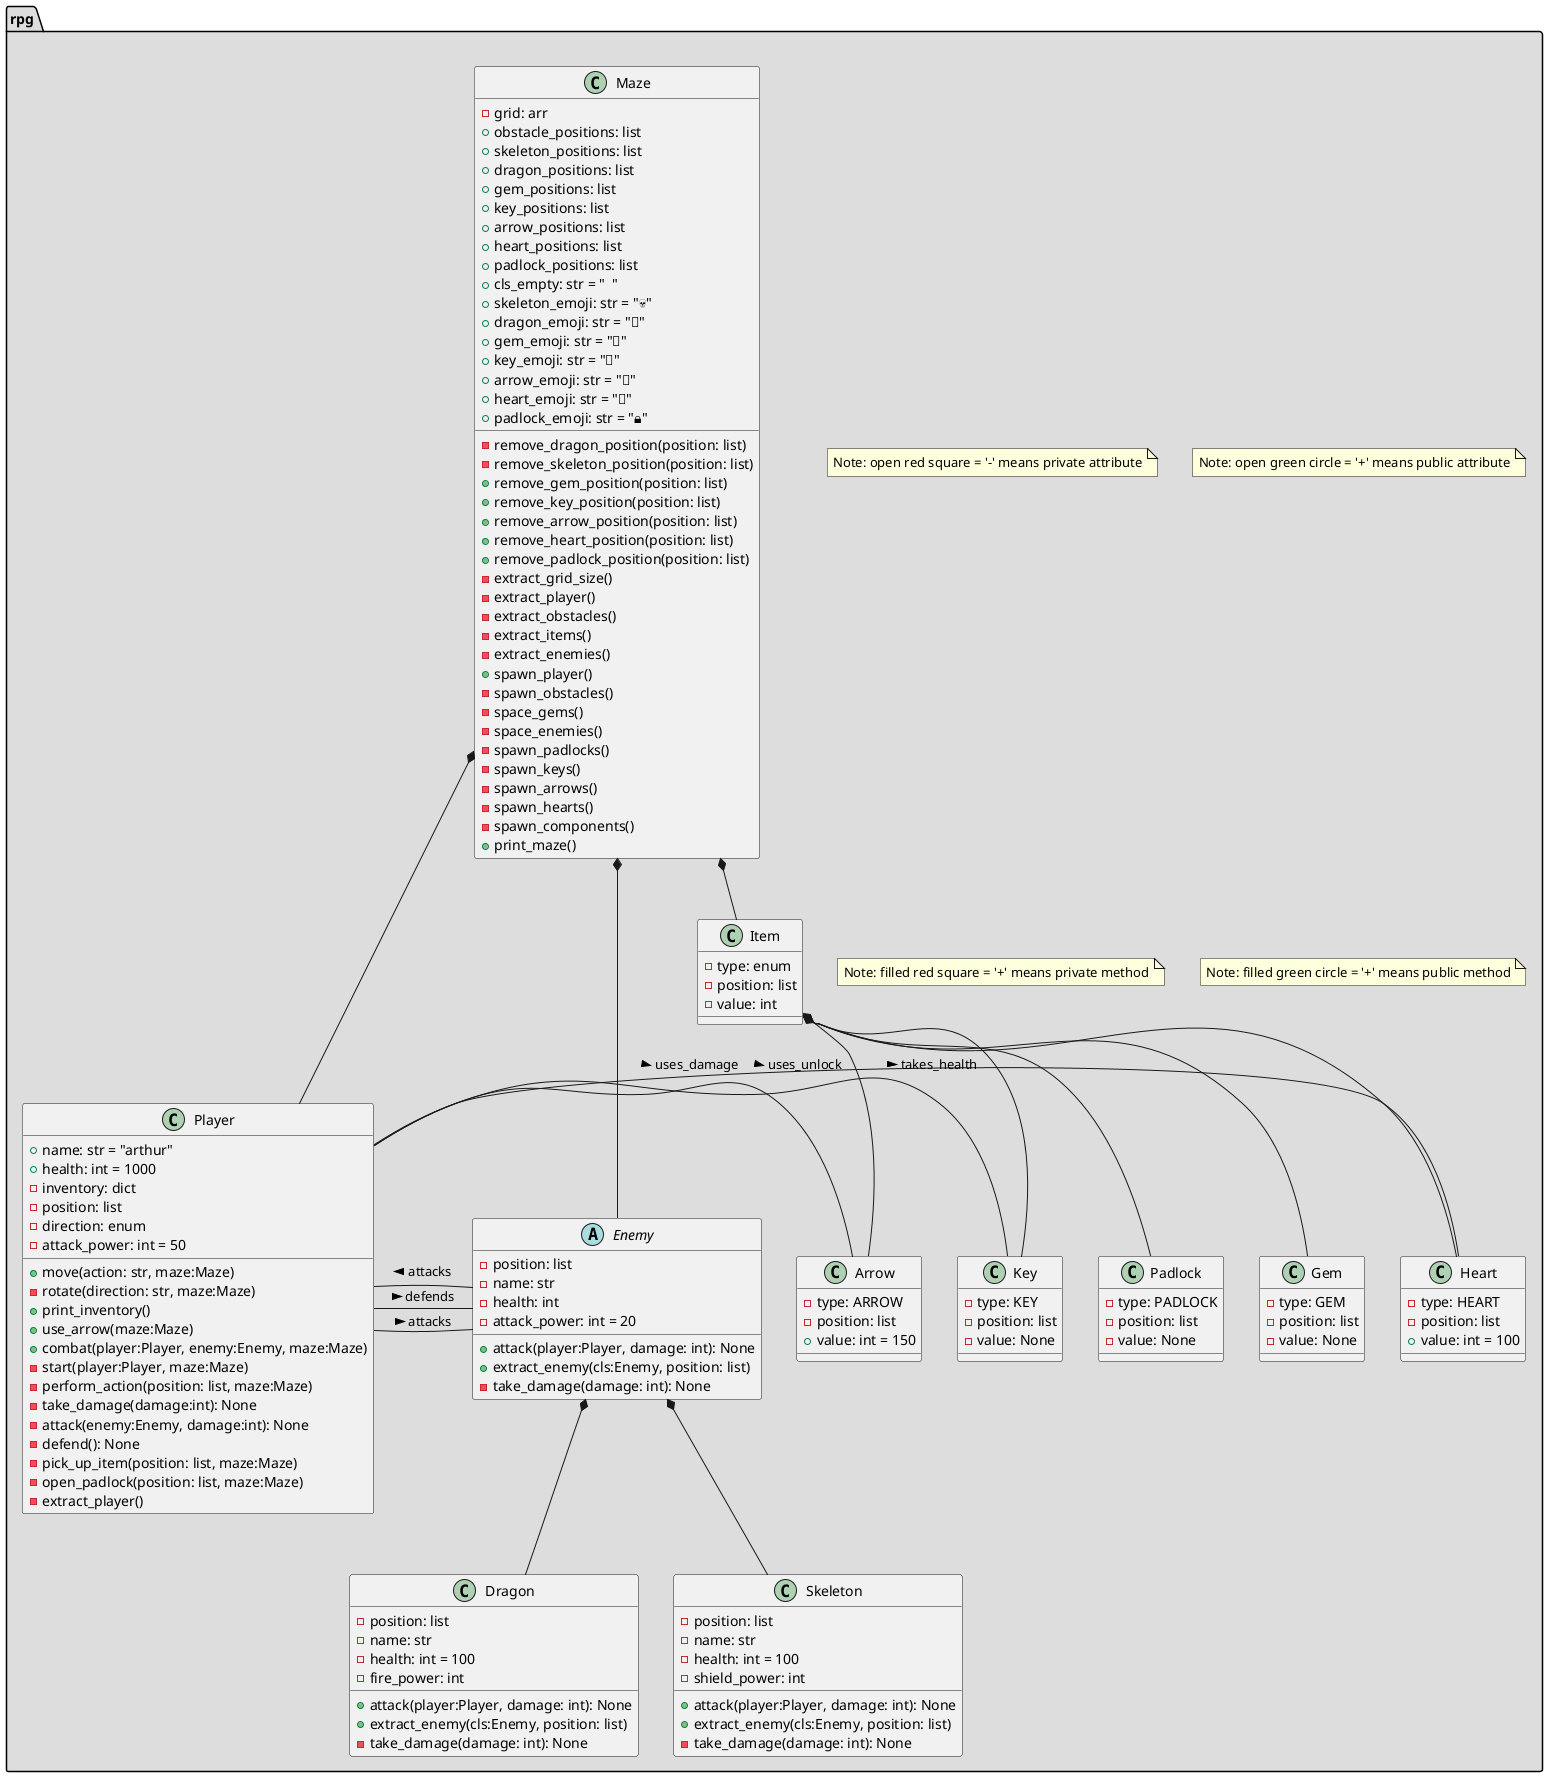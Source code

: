 @startuml
namespace rpg #DDDDDD {

note "Note: open red square = '-' means private attribute" as N1
note "Note: open green circle = '+' means public attribute" as N2
note "Note: filled red square = '+' means private method" as N3
note "Note: filled green circle = '+' means public method" as N4

class Player{
    +name: str = "arthur"
    +health: int = 1000
    -inventory: dict
    -position: list
    -direction: enum
    -attack_power: int = 50
    +move(action: str, maze:Maze)
    -rotate(direction: str, maze:Maze)
    +print_inventory()
    +use_arrow(maze:Maze)
    +combat(player:Player, enemy:Enemy, maze:Maze)
    -start(player:Player, maze:Maze)
    -perform_action(position: list, maze:Maze)
    -take_damage(damage:int): None
    -attack(enemy:Enemy, damage:int): None
    -defend(): None
    -pick_up_item(position: list, maze:Maze)
    -open_padlock(position: list, maze:Maze)
    -extract_player()
}
abstract class Enemy{
    -position: list
    -name: str 
    -health: int 
    -attack_power: int = 20
    +attack(player:Player, damage: int): None
    +extract_enemy(cls:Enemy, position: list)
    -take_damage(damage: int): None
}
class Dragon{
    -position: list
    -name: str 
    -health: int = 100
    -fire_power: int
    +attack(player:Player, damage: int): None
    +extract_enemy(cls:Enemy, position: list)
    -take_damage(damage: int): None
}
class Skeleton{
    -position: list
    -name: str 
    -health: int = 100
    -shield_power: int
    +attack(player:Player, damage: int): None
    +extract_enemy(cls:Enemy, position: list)
    -take_damage(damage: int): None
}
class Item{
    -type: enum
    -position: list
    -value: int 
}
class Heart{
    -type: HEART
    -position: list
    +value: int = 100
}
class Arrow{
    -type: ARROW
    -position: list
    +value: int = 150
}
class Key{
    -type: KEY
    -position: list
    -value: None
}
class Padlock{
    -type: PADLOCK
    -position: list
    -value: None
}
class Gem{
    -type: GEM
    -position: list
    -value: None
}

class Maze{
    -grid: arr
    +obstacle_positions: list
    +skeleton_positions: list
    +dragon_positions: list
    +gem_positions: list
    +key_positions: list
    +arrow_positions: list
    +heart_positions: list
    +padlock_positions: list
    +cls_empty: str = "  "
    +skeleton_emoji: str = "💀"
    +dragon_emoji: str = "🐉"
    +gem_emoji: str = "💎"
    +key_emoji: str = "🔑"
    +arrow_emoji: str = "🏹"
    +heart_emoji: str = "💖" 
    +padlock_emoji: str = "🔒"
    -remove_dragon_position(position: list)
    -remove_skeleton_position(position: list)
    +remove_gem_position(position: list)
    +remove_key_position(position: list)
    +remove_arrow_position(position: list)
    +remove_heart_position(position: list)
    +remove_padlock_position(position: list)
    -extract_grid_size()
    -extract_player()
    -extract_obstacles()
    -extract_items()
    -extract_enemies()
    +spawn_player()
    -spawn_obstacles()
    -space_gems()
    -space_enemies()
    -spawn_padlocks()
    -spawn_keys()
    -spawn_arrows()
    -spawn_hearts()
    -spawn_components()
    +print_maze()
}
Maze *-- Enemy
Maze *-- Item
Maze *-- Player
Enemy *-- Dragon
Enemy *-- Skeleton
Item *-- Heart
Item *-- Key
Item *-- Arrow
Item *-- Padlock
Item *-- Gem

Player - Heart: takes_health >
Player - Enemy: attacks >
Player - Enemy: defends >
Enemy - Player: attacks >
Player - Arrow: uses_damage >
Player - Key: uses_unlock >
}
@enduml